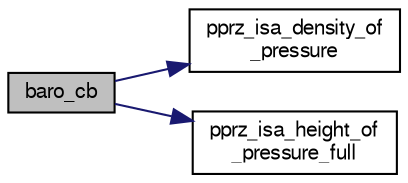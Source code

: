 digraph "baro_cb"
{
  edge [fontname="FreeSans",fontsize="10",labelfontname="FreeSans",labelfontsize="10"];
  node [fontname="FreeSans",fontsize="10",shape=record];
  rankdir="LR";
  Node1 [label="baro_cb",height=0.2,width=0.4,color="black", fillcolor="grey75", style="filled", fontcolor="black"];
  Node1 -> Node2 [color="midnightblue",fontsize="10",style="solid",fontname="FreeSans"];
  Node2 [label="pprz_isa_density_of\l_pressure",height=0.2,width=0.4,color="black", fillcolor="white", style="filled",URL="$group__math__isa.html#ga32d12d97de86914bf958b090da30f6e5",tooltip="Get the air density (rho) from a given pressure and temperature. "];
  Node1 -> Node3 [color="midnightblue",fontsize="10",style="solid",fontname="FreeSans"];
  Node3 [label="pprz_isa_height_of\l_pressure_full",height=0.2,width=0.4,color="black", fillcolor="white", style="filled",URL="$group__math__isa.html#gaf1eda8b09fa91ba53444be5c8e009994",tooltip="Get relative altitude from pressure (using full equation). "];
}

